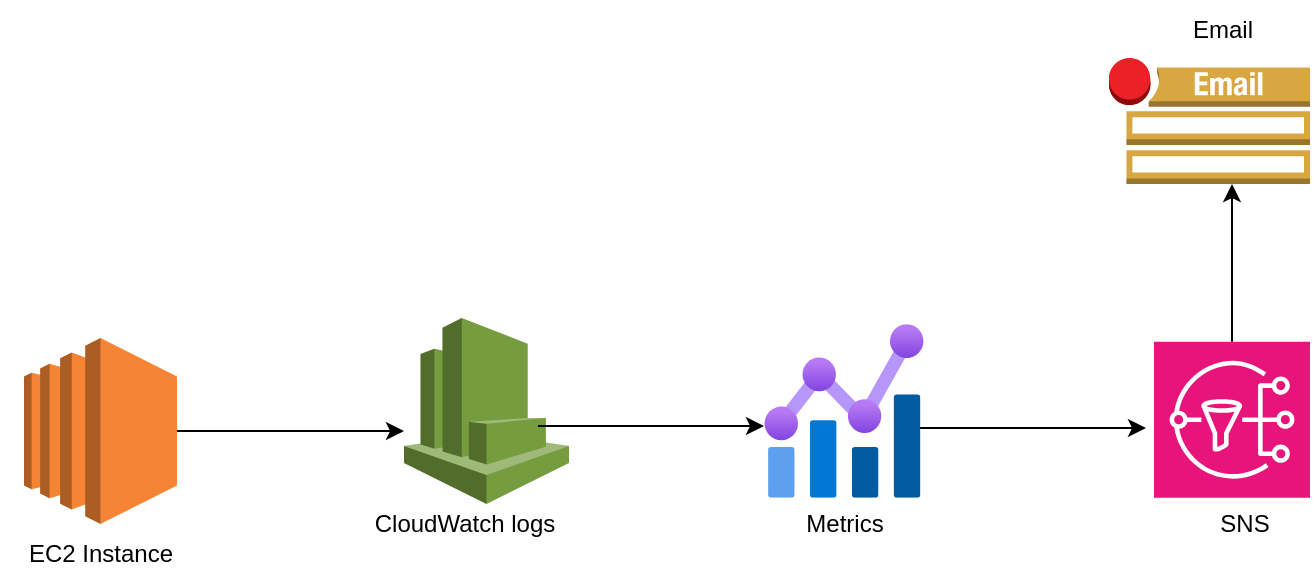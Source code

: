 <mxfile version="23.1.2" type="github">
  <diagram name="Page-1" id="Y9cvfK32fdEisMPxTqFR">
    <mxGraphModel dx="1434" dy="738" grid="1" gridSize="10" guides="1" tooltips="1" connect="1" arrows="1" fold="1" page="1" pageScale="1" pageWidth="850" pageHeight="1100" math="0" shadow="0">
      <root>
        <mxCell id="0" />
        <mxCell id="1" parent="0" />
        <mxCell id="uhYzfWu1lt_P014JSjNy-8" value="" style="edgeStyle=orthogonalEdgeStyle;rounded=0;orthogonalLoop=1;jettySize=auto;html=1;" edge="1" parent="1" source="uhYzfWu1lt_P014JSjNy-3" target="uhYzfWu1lt_P014JSjNy-4">
          <mxGeometry relative="1" as="geometry">
            <Array as="points">
              <mxPoint x="190" y="327" />
              <mxPoint x="190" y="327" />
            </Array>
          </mxGeometry>
        </mxCell>
        <mxCell id="uhYzfWu1lt_P014JSjNy-3" value="" style="outlineConnect=0;dashed=0;verticalLabelPosition=bottom;verticalAlign=top;align=center;html=1;shape=mxgraph.aws3.ec2;fillColor=#F58534;gradientColor=none;" vertex="1" parent="1">
          <mxGeometry x="40" y="280" width="76.5" height="93" as="geometry" />
        </mxCell>
        <mxCell id="uhYzfWu1lt_P014JSjNy-4" value="" style="outlineConnect=0;dashed=0;verticalLabelPosition=bottom;verticalAlign=top;align=center;html=1;shape=mxgraph.aws3.cloudwatch;fillColor=#759C3E;gradientColor=none;" vertex="1" parent="1">
          <mxGeometry x="230" y="270" width="82.5" height="93" as="geometry" />
        </mxCell>
        <mxCell id="uhYzfWu1lt_P014JSjNy-5" value="" style="image;aspect=fixed;html=1;points=[];align=center;fontSize=12;image=img/lib/azure2/management_governance/Metrics.svg;" vertex="1" parent="1">
          <mxGeometry x="410" y="273.16" width="80" height="86.67" as="geometry" />
        </mxCell>
        <mxCell id="uhYzfWu1lt_P014JSjNy-11" value="" style="edgeStyle=orthogonalEdgeStyle;rounded=0;orthogonalLoop=1;jettySize=auto;html=1;" edge="1" parent="1" source="uhYzfWu1lt_P014JSjNy-6" target="uhYzfWu1lt_P014JSjNy-7">
          <mxGeometry relative="1" as="geometry">
            <Array as="points">
              <mxPoint x="644" y="230" />
              <mxPoint x="644" y="230" />
            </Array>
          </mxGeometry>
        </mxCell>
        <mxCell id="uhYzfWu1lt_P014JSjNy-6" value="" style="sketch=0;points=[[0,0,0],[0.25,0,0],[0.5,0,0],[0.75,0,0],[1,0,0],[0,1,0],[0.25,1,0],[0.5,1,0],[0.75,1,0],[1,1,0],[0,0.25,0],[0,0.5,0],[0,0.75,0],[1,0.25,0],[1,0.5,0],[1,0.75,0]];outlineConnect=0;fontColor=#232F3E;fillColor=#E7157B;strokeColor=#ffffff;dashed=0;verticalLabelPosition=bottom;verticalAlign=top;align=center;html=1;fontSize=12;fontStyle=0;aspect=fixed;shape=mxgraph.aws4.resourceIcon;resIcon=mxgraph.aws4.sns;" vertex="1" parent="1">
          <mxGeometry x="605" y="281.83" width="78" height="78" as="geometry" />
        </mxCell>
        <mxCell id="uhYzfWu1lt_P014JSjNy-7" value="" style="outlineConnect=0;dashed=0;verticalLabelPosition=bottom;verticalAlign=top;align=center;html=1;shape=mxgraph.aws3.email_notification;fillColor=#D9A741;gradientColor=none;" vertex="1" parent="1">
          <mxGeometry x="582.5" y="140" width="100.5" height="63" as="geometry" />
        </mxCell>
        <mxCell id="uhYzfWu1lt_P014JSjNy-9" value="" style="edgeStyle=orthogonalEdgeStyle;rounded=0;orthogonalLoop=1;jettySize=auto;html=1;" edge="1" parent="1">
          <mxGeometry relative="1" as="geometry">
            <mxPoint x="297" y="324" as="sourcePoint" />
            <mxPoint x="410" y="324" as="targetPoint" />
            <Array as="points">
              <mxPoint x="370" y="324" />
              <mxPoint x="370" y="324" />
            </Array>
          </mxGeometry>
        </mxCell>
        <mxCell id="uhYzfWu1lt_P014JSjNy-10" value="" style="edgeStyle=orthogonalEdgeStyle;rounded=0;orthogonalLoop=1;jettySize=auto;html=1;" edge="1" parent="1">
          <mxGeometry relative="1" as="geometry">
            <mxPoint x="488" y="325" as="sourcePoint" />
            <mxPoint x="601" y="325" as="targetPoint" />
            <Array as="points">
              <mxPoint x="561" y="325" />
              <mxPoint x="561" y="325" />
            </Array>
          </mxGeometry>
        </mxCell>
        <mxCell id="uhYzfWu1lt_P014JSjNy-12" value="EC2 Instance" style="text;html=1;align=center;verticalAlign=middle;resizable=0;points=[];autosize=1;strokeColor=none;fillColor=none;" vertex="1" parent="1">
          <mxGeometry x="28.25" y="373" width="100" height="30" as="geometry" />
        </mxCell>
        <mxCell id="uhYzfWu1lt_P014JSjNy-13" value="CloudWatch logs" style="text;html=1;align=center;verticalAlign=middle;resizable=0;points=[];autosize=1;strokeColor=none;fillColor=none;" vertex="1" parent="1">
          <mxGeometry x="205" y="358" width="110" height="30" as="geometry" />
        </mxCell>
        <mxCell id="uhYzfWu1lt_P014JSjNy-14" value="Metrics" style="text;html=1;align=center;verticalAlign=middle;resizable=0;points=[];autosize=1;strokeColor=none;fillColor=none;" vertex="1" parent="1">
          <mxGeometry x="420" y="358" width="60" height="30" as="geometry" />
        </mxCell>
        <mxCell id="uhYzfWu1lt_P014JSjNy-15" value="SNS" style="text;html=1;align=center;verticalAlign=middle;resizable=0;points=[];autosize=1;strokeColor=none;fillColor=none;" vertex="1" parent="1">
          <mxGeometry x="625" y="358" width="50" height="30" as="geometry" />
        </mxCell>
        <mxCell id="uhYzfWu1lt_P014JSjNy-16" value="Email" style="text;html=1;align=center;verticalAlign=middle;resizable=0;points=[];autosize=1;strokeColor=none;fillColor=none;" vertex="1" parent="1">
          <mxGeometry x="614" y="111" width="50" height="30" as="geometry" />
        </mxCell>
      </root>
    </mxGraphModel>
  </diagram>
</mxfile>
